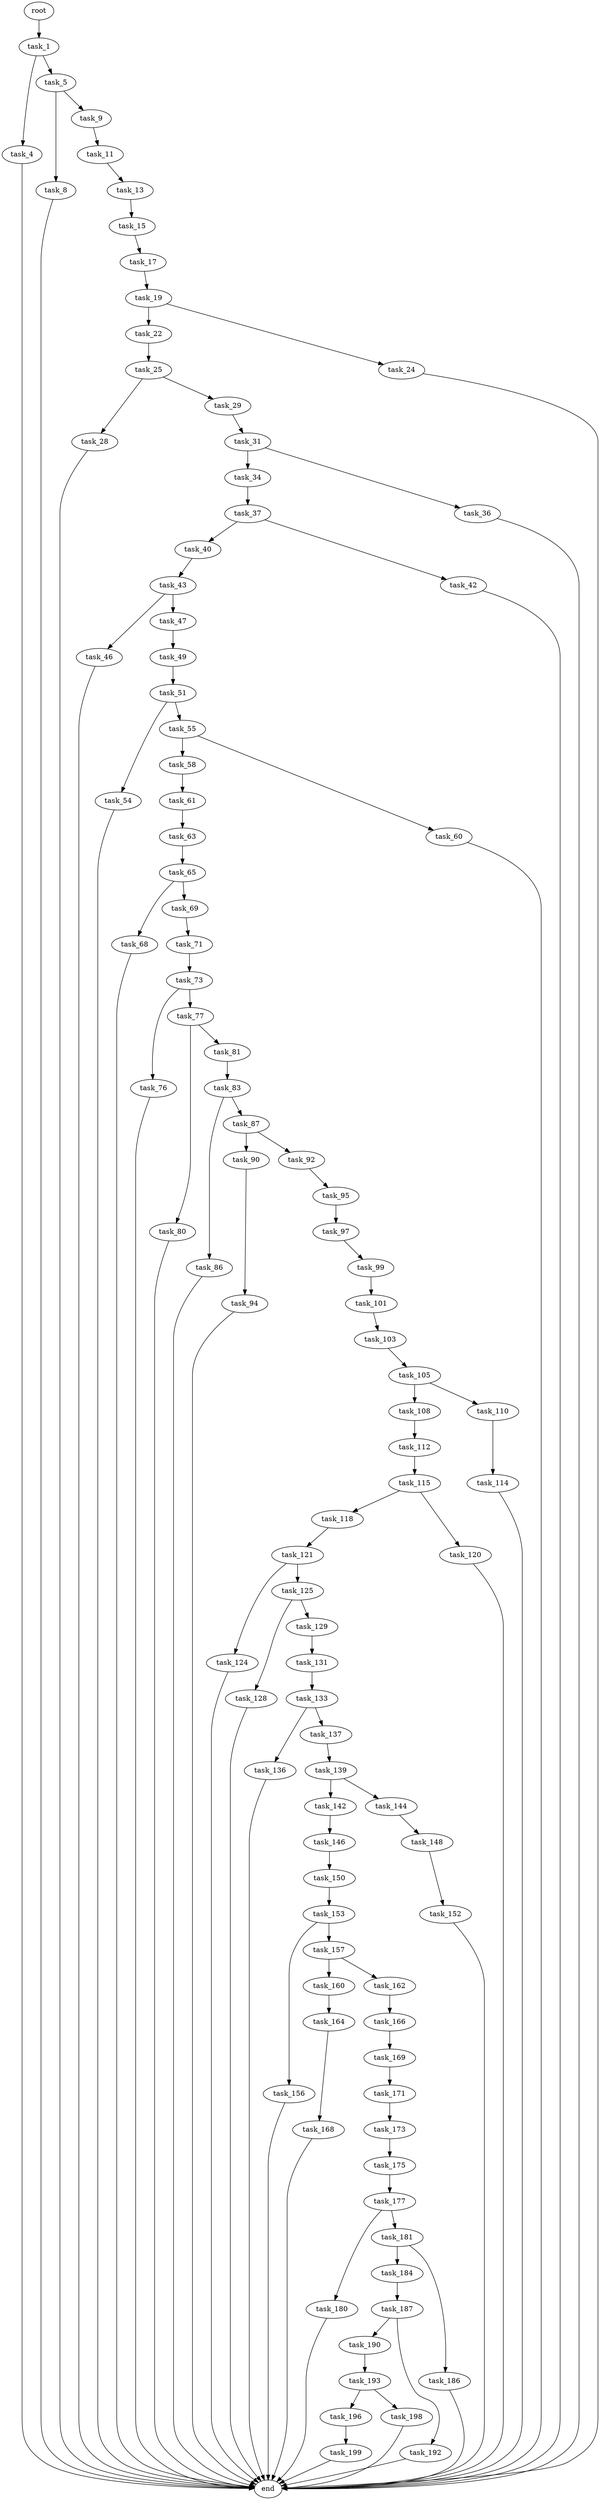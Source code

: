 digraph G {
  root [size="0.000000"];
  task_1 [size="155444674905.000000"];
  task_4 [size="8589934592.000000"];
  task_5 [size="169066787603.000000"];
  end [size="0.000000"];
  task_8 [size="190628843499.000000"];
  task_9 [size="8002290288.000000"];
  task_11 [size="102843413793.000000"];
  task_13 [size="368293445632.000000"];
  task_15 [size="284104521398.000000"];
  task_17 [size="74991092865.000000"];
  task_19 [size="224248507085.000000"];
  task_22 [size="360986003550.000000"];
  task_24 [size="41545901256.000000"];
  task_25 [size="8589080140.000000"];
  task_28 [size="8589934592.000000"];
  task_29 [size="8589934592.000000"];
  task_31 [size="418480365577.000000"];
  task_34 [size="28991029248.000000"];
  task_36 [size="1309752122277.000000"];
  task_37 [size="359537963178.000000"];
  task_40 [size="663393098.000000"];
  task_42 [size="549755813888.000000"];
  task_43 [size="433731335506.000000"];
  task_46 [size="313045649103.000000"];
  task_47 [size="231928233984.000000"];
  task_49 [size="486285253462.000000"];
  task_51 [size="367690522041.000000"];
  task_54 [size="68719476736.000000"];
  task_55 [size="966464267746.000000"];
  task_58 [size="2310383174.000000"];
  task_60 [size="11966198814.000000"];
  task_61 [size="767257670920.000000"];
  task_63 [size="1899911077.000000"];
  task_65 [size="1171053133.000000"];
  task_68 [size="368293445632.000000"];
  task_69 [size="4746655304.000000"];
  task_71 [size="79146939105.000000"];
  task_73 [size="35484921723.000000"];
  task_76 [size="87208160881.000000"];
  task_77 [size="9976886660.000000"];
  task_80 [size="432123532.000000"];
  task_81 [size="309309667048.000000"];
  task_83 [size="231928233984.000000"];
  task_86 [size="8589934592.000000"];
  task_87 [size="468366695495.000000"];
  task_90 [size="1270657091102.000000"];
  task_92 [size="31043540154.000000"];
  task_94 [size="279937236.000000"];
  task_95 [size="26105709863.000000"];
  task_97 [size="9980529903.000000"];
  task_99 [size="8589934592.000000"];
  task_101 [size="134217728000.000000"];
  task_103 [size="1073741824000.000000"];
  task_105 [size="350566879676.000000"];
  task_108 [size="231928233984.000000"];
  task_110 [size="554199515.000000"];
  task_112 [size="28991029248.000000"];
  task_114 [size="134217728000.000000"];
  task_115 [size="2020640529.000000"];
  task_118 [size="389437499834.000000"];
  task_120 [size="202230314520.000000"];
  task_121 [size="179025017753.000000"];
  task_124 [size="181453520597.000000"];
  task_125 [size="223958414180.000000"];
  task_128 [size="66475506080.000000"];
  task_129 [size="28991029248.000000"];
  task_131 [size="26674816970.000000"];
  task_133 [size="1073741824000.000000"];
  task_136 [size="4377509574.000000"];
  task_137 [size="37229567272.000000"];
  task_139 [size="40325554272.000000"];
  task_142 [size="317512476680.000000"];
  task_144 [size="106440715617.000000"];
  task_146 [size="2805924521.000000"];
  task_148 [size="1143873029535.000000"];
  task_150 [size="892873296.000000"];
  task_152 [size="782757789696.000000"];
  task_153 [size="368293445632.000000"];
  task_156 [size="134217728000.000000"];
  task_157 [size="15675474658.000000"];
  task_160 [size="11405728764.000000"];
  task_162 [size="3286696561.000000"];
  task_164 [size="99797213099.000000"];
  task_166 [size="80699050898.000000"];
  task_168 [size="210294489878.000000"];
  task_169 [size="549755813888.000000"];
  task_171 [size="2595155049.000000"];
  task_173 [size="231928233984.000000"];
  task_175 [size="68719476736.000000"];
  task_177 [size="8589934592.000000"];
  task_180 [size="1073741824000.000000"];
  task_181 [size="32523127819.000000"];
  task_184 [size="31586082360.000000"];
  task_186 [size="6840412038.000000"];
  task_187 [size="368293445632.000000"];
  task_190 [size="45688386806.000000"];
  task_192 [size="38481870053.000000"];
  task_193 [size="28991029248.000000"];
  task_196 [size="1261159648518.000000"];
  task_198 [size="782757789696.000000"];
  task_199 [size="134217728000.000000"];

  root -> task_1 [size="1.000000"];
  task_1 -> task_4 [size="209715200.000000"];
  task_1 -> task_5 [size="209715200.000000"];
  task_4 -> end [size="1.000000"];
  task_5 -> task_8 [size="679477248.000000"];
  task_5 -> task_9 [size="679477248.000000"];
  task_8 -> end [size="1.000000"];
  task_9 -> task_11 [size="209715200.000000"];
  task_11 -> task_13 [size="209715200.000000"];
  task_13 -> task_15 [size="411041792.000000"];
  task_15 -> task_17 [size="209715200.000000"];
  task_17 -> task_19 [size="75497472.000000"];
  task_19 -> task_22 [size="301989888.000000"];
  task_19 -> task_24 [size="301989888.000000"];
  task_22 -> task_25 [size="301989888.000000"];
  task_24 -> end [size="1.000000"];
  task_25 -> task_28 [size="536870912.000000"];
  task_25 -> task_29 [size="536870912.000000"];
  task_28 -> end [size="1.000000"];
  task_29 -> task_31 [size="33554432.000000"];
  task_31 -> task_34 [size="838860800.000000"];
  task_31 -> task_36 [size="838860800.000000"];
  task_34 -> task_37 [size="75497472.000000"];
  task_36 -> end [size="1.000000"];
  task_37 -> task_40 [size="411041792.000000"];
  task_37 -> task_42 [size="411041792.000000"];
  task_40 -> task_43 [size="33554432.000000"];
  task_42 -> end [size="1.000000"];
  task_43 -> task_46 [size="301989888.000000"];
  task_43 -> task_47 [size="301989888.000000"];
  task_46 -> end [size="1.000000"];
  task_47 -> task_49 [size="301989888.000000"];
  task_49 -> task_51 [size="301989888.000000"];
  task_51 -> task_54 [size="301989888.000000"];
  task_51 -> task_55 [size="301989888.000000"];
  task_54 -> end [size="1.000000"];
  task_55 -> task_58 [size="838860800.000000"];
  task_55 -> task_60 [size="838860800.000000"];
  task_58 -> task_61 [size="134217728.000000"];
  task_60 -> end [size="1.000000"];
  task_61 -> task_63 [size="536870912.000000"];
  task_63 -> task_65 [size="209715200.000000"];
  task_65 -> task_68 [size="33554432.000000"];
  task_65 -> task_69 [size="33554432.000000"];
  task_68 -> end [size="1.000000"];
  task_69 -> task_71 [size="75497472.000000"];
  task_71 -> task_73 [size="75497472.000000"];
  task_73 -> task_76 [size="679477248.000000"];
  task_73 -> task_77 [size="679477248.000000"];
  task_76 -> end [size="1.000000"];
  task_77 -> task_80 [size="209715200.000000"];
  task_77 -> task_81 [size="209715200.000000"];
  task_80 -> end [size="1.000000"];
  task_81 -> task_83 [size="411041792.000000"];
  task_83 -> task_86 [size="301989888.000000"];
  task_83 -> task_87 [size="301989888.000000"];
  task_86 -> end [size="1.000000"];
  task_87 -> task_90 [size="411041792.000000"];
  task_87 -> task_92 [size="411041792.000000"];
  task_90 -> task_94 [size="838860800.000000"];
  task_92 -> task_95 [size="536870912.000000"];
  task_94 -> end [size="1.000000"];
  task_95 -> task_97 [size="411041792.000000"];
  task_97 -> task_99 [size="209715200.000000"];
  task_99 -> task_101 [size="33554432.000000"];
  task_101 -> task_103 [size="209715200.000000"];
  task_103 -> task_105 [size="838860800.000000"];
  task_105 -> task_108 [size="536870912.000000"];
  task_105 -> task_110 [size="536870912.000000"];
  task_108 -> task_112 [size="301989888.000000"];
  task_110 -> task_114 [size="33554432.000000"];
  task_112 -> task_115 [size="75497472.000000"];
  task_114 -> end [size="1.000000"];
  task_115 -> task_118 [size="75497472.000000"];
  task_115 -> task_120 [size="75497472.000000"];
  task_118 -> task_121 [size="301989888.000000"];
  task_120 -> end [size="1.000000"];
  task_121 -> task_124 [size="838860800.000000"];
  task_121 -> task_125 [size="838860800.000000"];
  task_124 -> end [size="1.000000"];
  task_125 -> task_128 [size="411041792.000000"];
  task_125 -> task_129 [size="411041792.000000"];
  task_128 -> end [size="1.000000"];
  task_129 -> task_131 [size="75497472.000000"];
  task_131 -> task_133 [size="536870912.000000"];
  task_133 -> task_136 [size="838860800.000000"];
  task_133 -> task_137 [size="838860800.000000"];
  task_136 -> end [size="1.000000"];
  task_137 -> task_139 [size="838860800.000000"];
  task_139 -> task_142 [size="134217728.000000"];
  task_139 -> task_144 [size="134217728.000000"];
  task_142 -> task_146 [size="411041792.000000"];
  task_144 -> task_148 [size="75497472.000000"];
  task_146 -> task_150 [size="134217728.000000"];
  task_148 -> task_152 [size="679477248.000000"];
  task_150 -> task_153 [size="33554432.000000"];
  task_152 -> end [size="1.000000"];
  task_153 -> task_156 [size="411041792.000000"];
  task_153 -> task_157 [size="411041792.000000"];
  task_156 -> end [size="1.000000"];
  task_157 -> task_160 [size="536870912.000000"];
  task_157 -> task_162 [size="536870912.000000"];
  task_160 -> task_164 [size="411041792.000000"];
  task_162 -> task_166 [size="134217728.000000"];
  task_164 -> task_168 [size="75497472.000000"];
  task_166 -> task_169 [size="209715200.000000"];
  task_168 -> end [size="1.000000"];
  task_169 -> task_171 [size="536870912.000000"];
  task_171 -> task_173 [size="75497472.000000"];
  task_173 -> task_175 [size="301989888.000000"];
  task_175 -> task_177 [size="134217728.000000"];
  task_177 -> task_180 [size="33554432.000000"];
  task_177 -> task_181 [size="33554432.000000"];
  task_180 -> end [size="1.000000"];
  task_181 -> task_184 [size="679477248.000000"];
  task_181 -> task_186 [size="679477248.000000"];
  task_184 -> task_187 [size="33554432.000000"];
  task_186 -> end [size="1.000000"];
  task_187 -> task_190 [size="411041792.000000"];
  task_187 -> task_192 [size="411041792.000000"];
  task_190 -> task_193 [size="838860800.000000"];
  task_192 -> end [size="1.000000"];
  task_193 -> task_196 [size="75497472.000000"];
  task_193 -> task_198 [size="75497472.000000"];
  task_196 -> task_199 [size="838860800.000000"];
  task_198 -> end [size="1.000000"];
  task_199 -> end [size="1.000000"];
}
